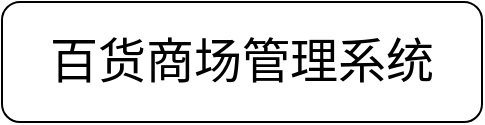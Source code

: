 <mxfile version="17.1.2" type="github">
  <diagram name="Page-1" id="19d8dcba-68ad-dc05-1034-9cf7b2a963f6">
    <mxGraphModel dx="1670" dy="953" grid="1" gridSize="10" guides="1" tooltips="1" connect="1" arrows="1" fold="1" page="1" pageScale="1" pageWidth="1100" pageHeight="850" background="none" math="0" shadow="0">
      <root>
        <mxCell id="0" />
        <mxCell id="1" parent="0" />
        <mxCell id="7uxOvdFBmkyODzQrCDm4-1" value="&lt;font style=&quot;font-size: 24px&quot;&gt;百货商场管理系统&lt;/font&gt;" style="rounded=1;whiteSpace=wrap;html=1;" vertex="1" parent="1">
          <mxGeometry x="420" y="90" width="240" height="60" as="geometry" />
        </mxCell>
      </root>
    </mxGraphModel>
  </diagram>
</mxfile>
